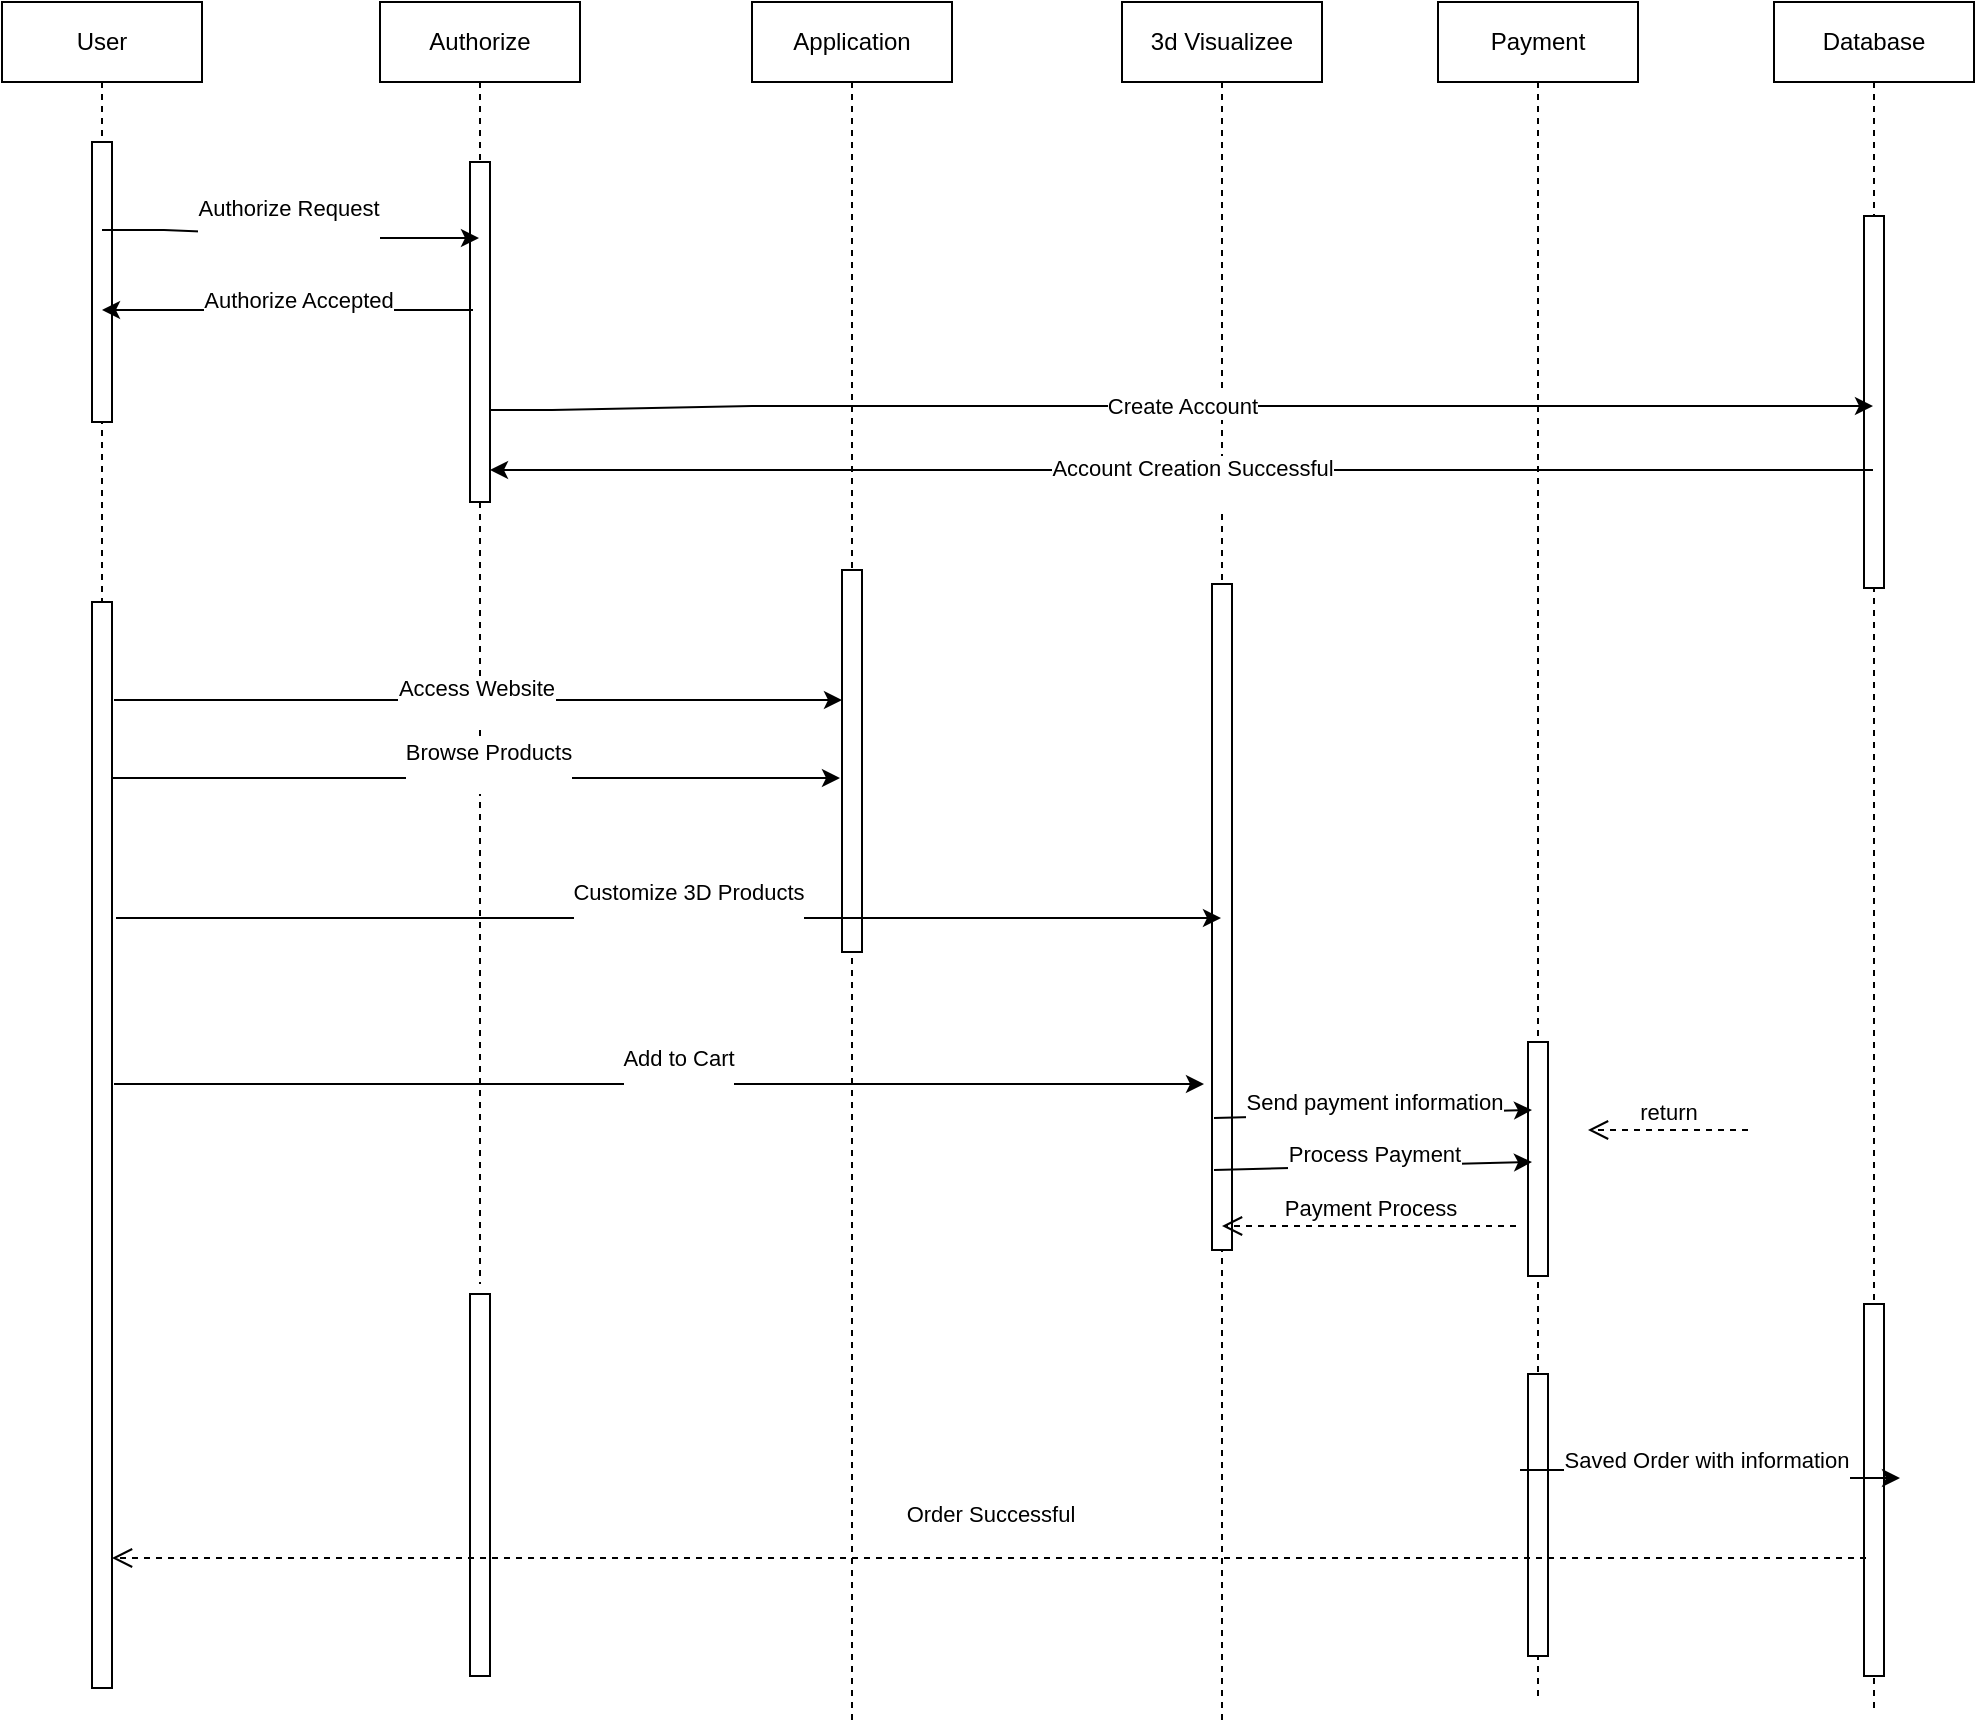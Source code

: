 <mxfile version="24.8.8">
  <diagram name="Page-1" id="2YBvvXClWsGukQMizWep">
    <mxGraphModel dx="2876" dy="1658" grid="0" gridSize="10" guides="1" tooltips="1" connect="1" arrows="1" fold="1" page="0" pageScale="1" pageWidth="850" pageHeight="1100" math="0" shadow="0">
      <root>
        <mxCell id="0" />
        <mxCell id="1" parent="0" />
        <mxCell id="KwT5RkakPbR6_VRtJiSc-1" value="User" style="shape=umlLifeline;perimeter=lifelinePerimeter;whiteSpace=wrap;html=1;container=0;dropTarget=0;collapsible=0;recursiveResize=0;outlineConnect=0;portConstraint=eastwest;newEdgeStyle={&quot;edgeStyle&quot;:&quot;elbowEdgeStyle&quot;,&quot;elbow&quot;:&quot;vertical&quot;,&quot;curved&quot;:0,&quot;rounded&quot;:0};" parent="1" vertex="1">
          <mxGeometry x="-391" y="-137" width="100" height="300" as="geometry" />
        </mxCell>
        <mxCell id="KwT5RkakPbR6_VRtJiSc-2" value="" style="html=1;points=[];perimeter=orthogonalPerimeter;outlineConnect=0;targetShapes=umlLifeline;portConstraint=eastwest;newEdgeStyle={&quot;edgeStyle&quot;:&quot;elbowEdgeStyle&quot;,&quot;elbow&quot;:&quot;vertical&quot;,&quot;curved&quot;:0,&quot;rounded&quot;:0};" parent="KwT5RkakPbR6_VRtJiSc-1" vertex="1">
          <mxGeometry x="45" y="70" width="10" height="140" as="geometry" />
        </mxCell>
        <mxCell id="KwT5RkakPbR6_VRtJiSc-5" value="Application" style="shape=umlLifeline;perimeter=lifelinePerimeter;whiteSpace=wrap;html=1;container=0;dropTarget=0;collapsible=0;recursiveResize=0;outlineConnect=0;portConstraint=eastwest;newEdgeStyle={&quot;edgeStyle&quot;:&quot;elbowEdgeStyle&quot;,&quot;elbow&quot;:&quot;vertical&quot;,&quot;curved&quot;:0,&quot;rounded&quot;:0};" parent="1" vertex="1">
          <mxGeometry x="-16" y="-137" width="100" height="859" as="geometry" />
        </mxCell>
        <mxCell id="KwT5RkakPbR6_VRtJiSc-6" value="" style="html=1;points=[];perimeter=orthogonalPerimeter;outlineConnect=0;targetShapes=umlLifeline;portConstraint=eastwest;newEdgeStyle={&quot;edgeStyle&quot;:&quot;elbowEdgeStyle&quot;,&quot;elbow&quot;:&quot;vertical&quot;,&quot;curved&quot;:0,&quot;rounded&quot;:0};" parent="KwT5RkakPbR6_VRtJiSc-5" vertex="1">
          <mxGeometry x="45" y="284" width="10" height="191" as="geometry" />
        </mxCell>
        <mxCell id="KwT5RkakPbR6_VRtJiSc-11" value="3d Visualizee" style="shape=umlLifeline;perimeter=lifelinePerimeter;whiteSpace=wrap;html=1;container=0;dropTarget=0;collapsible=0;recursiveResize=0;outlineConnect=0;portConstraint=eastwest;newEdgeStyle={&quot;edgeStyle&quot;:&quot;elbowEdgeStyle&quot;,&quot;elbow&quot;:&quot;vertical&quot;,&quot;curved&quot;:0,&quot;rounded&quot;:0};" parent="1" vertex="1">
          <mxGeometry x="169" y="-137" width="100" height="859" as="geometry" />
        </mxCell>
        <mxCell id="KwT5RkakPbR6_VRtJiSc-12" value="" style="html=1;points=[];perimeter=orthogonalPerimeter;outlineConnect=0;targetShapes=umlLifeline;portConstraint=eastwest;newEdgeStyle={&quot;edgeStyle&quot;:&quot;elbowEdgeStyle&quot;,&quot;elbow&quot;:&quot;vertical&quot;,&quot;curved&quot;:0,&quot;rounded&quot;:0};" parent="KwT5RkakPbR6_VRtJiSc-11" vertex="1">
          <mxGeometry x="45" y="291" width="10" height="333" as="geometry" />
        </mxCell>
        <mxCell id="KwT5RkakPbR6_VRtJiSc-14" value="Payment" style="shape=umlLifeline;perimeter=lifelinePerimeter;whiteSpace=wrap;html=1;container=0;dropTarget=0;collapsible=0;recursiveResize=0;outlineConnect=0;portConstraint=eastwest;newEdgeStyle={&quot;edgeStyle&quot;:&quot;elbowEdgeStyle&quot;,&quot;elbow&quot;:&quot;vertical&quot;,&quot;curved&quot;:0,&quot;rounded&quot;:0};" parent="1" vertex="1">
          <mxGeometry x="327" y="-137" width="100" height="849" as="geometry" />
        </mxCell>
        <mxCell id="KwT5RkakPbR6_VRtJiSc-15" value="&lt;span style=&quot;color: rgba(0, 0, 0, 0); font-family: monospace; font-size: 0px; text-align: start;&quot;&gt;%3CmxGraphModel%3E%3Croot%3E%3CmxCell%20id%3D%220%22%2F%3E%3CmxCell%20id%3D%221%22%20parent%3D%220%22%2F%3E%3CmxCell%20id%3D%222%22%20value%3D%22%22%20style%3D%22endArrow%3Dclassic%3Bhtml%3D1%3Brounded%3D0%3B%22%20edge%3D%221%22%20parent%3D%221%22%3E%3CmxGeometry%20relative%3D%221%22%20as%3D%22geometry%22%3E%3CmxPoint%20x%3D%22-147%22%20y%3D%2267%22%20as%3D%22sourcePoint%22%2F%3E%3CmxPoint%20x%3D%22545%22%20y%3D%2265%22%20as%3D%22targetPoint%22%2F%3E%3CArray%20as%3D%22points%22%3E%3CmxPoint%20x%3D%22-116%22%20y%3D%2267%22%2F%3E%3CmxPoint%20x%3D%22-16%22%20y%3D%2265%22%2F%3E%3C%2FArray%3E%3C%2FmxGeometry%3E%3C%2FmxCell%3E%3CmxCell%20id%3D%223%22%20value%3D%22Create%20Account%22%20style%3D%22edgeLabel%3Bresizable%3D0%3Bhtml%3D1%3B%3Balign%3Dcenter%3BverticalAlign%3Dmiddle%3B%22%20connectable%3D%220%22%20vertex%3D%221%22%20parent%3D%222%22%3E%3CmxGeometry%20relative%3D%221%22%20as%3D%22geometry%22%2F%3E%3C%2FmxCell%3E%3C%2Froot%3E%3C%2FmxGraphModel%3E&lt;/span&gt;&lt;span style=&quot;color: rgba(0, 0, 0, 0); font-family: monospace; font-size: 0px; text-align: start;&quot;&gt;%3CmxGraphModel%3E%3Croot%3E%3CmxCell%20id%3D%220%22%2F%3E%3CmxCell%20id%3D%221%22%20parent%3D%220%22%2F%3E%3CmxCell%20id%3D%222%22%20value%3D%22%22%20style%3D%22endArrow%3Dclassic%3Bhtml%3D1%3Brounded%3D0%3B%22%20edge%3D%221%22%20parent%3D%221%22%3E%3CmxGeometry%20relative%3D%221%22%20as%3D%22geometry%22%3E%3CmxPoint%20x%3D%22-147%22%20y%3D%2267%22%20as%3D%22sourcePoint%22%2F%3E%3CmxPoint%20x%3D%22545%22%20y%3D%2265%22%20as%3D%22targetPoint%22%2F%3E%3CArray%20as%3D%22points%22%3E%3CmxPoint%20x%3D%22-116%22%20y%3D%2267%22%2F%3E%3CmxPoint%20x%3D%22-16%22%20y%3D%2265%22%2F%3E%3C%2FArray%3E%3C%2FmxGeometry%3E%3C%2FmxCell%3E%3CmxCell%20id%3D%223%22%20value%3D%22Create%20Account%22%20style%3D%22edgeLabel%3Bresizable%3D0%3Bhtml%3D1%3B%3Balign%3Dcenter%3BverticalAlign%3Dmiddle%3B%22%20connectable%3D%220%22%20vertex%3D%221%22%20parent%3D%222%22%3E%3CmxGeometry%20relative%3D%221%22%20as%3D%22geometry%22%2F%3E%3C%2FmxCell%3E%3C%2Froot%3E%3C%2FmxGraphModel%3E&lt;/span&gt;" style="html=1;points=[];perimeter=orthogonalPerimeter;outlineConnect=0;targetShapes=umlLifeline;portConstraint=eastwest;newEdgeStyle={&quot;edgeStyle&quot;:&quot;elbowEdgeStyle&quot;,&quot;elbow&quot;:&quot;vertical&quot;,&quot;curved&quot;:0,&quot;rounded&quot;:0};" parent="KwT5RkakPbR6_VRtJiSc-14" vertex="1">
          <mxGeometry x="45" y="520" width="10" height="117" as="geometry" />
        </mxCell>
        <mxCell id="QZSU1CSu_nFQ4g8SWuqo-6" value="&lt;span style=&quot;color: rgba(0, 0, 0, 0); font-family: monospace; font-size: 0px; text-align: start;&quot;&gt;%3CmxGraphModel%3E%3Croot%3E%3CmxCell%20id%3D%220%22%2F%3E%3CmxCell%20id%3D%221%22%20parent%3D%220%22%2F%3E%3CmxCell%20id%3D%222%22%20value%3D%22%22%20style%3D%22endArrow%3Dclassic%3Bhtml%3D1%3Brounded%3D0%3B%22%20edge%3D%221%22%20parent%3D%221%22%3E%3CmxGeometry%20relative%3D%221%22%20as%3D%22geometry%22%3E%3CmxPoint%20x%3D%22-147%22%20y%3D%2267%22%20as%3D%22sourcePoint%22%2F%3E%3CmxPoint%20x%3D%22545%22%20y%3D%2265%22%20as%3D%22targetPoint%22%2F%3E%3CArray%20as%3D%22points%22%3E%3CmxPoint%20x%3D%22-116%22%20y%3D%2267%22%2F%3E%3CmxPoint%20x%3D%22-16%22%20y%3D%2265%22%2F%3E%3C%2FArray%3E%3C%2FmxGeometry%3E%3C%2FmxCell%3E%3CmxCell%20id%3D%223%22%20value%3D%22Create%20Account%22%20style%3D%22edgeLabel%3Bresizable%3D0%3Bhtml%3D1%3B%3Balign%3Dcenter%3BverticalAlign%3Dmiddle%3B%22%20connectable%3D%220%22%20vertex%3D%221%22%20parent%3D%222%22%3E%3CmxGeometry%20relative%3D%221%22%20as%3D%22geometry%22%2F%3E%3C%2FmxCell%3E%3C%2Froot%3E%3C%2FmxGraphModel%3E&lt;/span&gt;&lt;span style=&quot;color: rgba(0, 0, 0, 0); font-family: monospace; font-size: 0px; text-align: start;&quot;&gt;%3CmxGraphModel%3E%3Croot%3E%3CmxCell%20id%3D%220%22%2F%3E%3CmxCell%20id%3D%221%22%20parent%3D%220%22%2F%3E%3CmxCell%20id%3D%222%22%20value%3D%22%22%20style%3D%22endArrow%3Dclassic%3Bhtml%3D1%3Brounded%3D0%3B%22%20edge%3D%221%22%20parent%3D%221%22%3E%3CmxGeometry%20relative%3D%221%22%20as%3D%22geometry%22%3E%3CmxPoint%20x%3D%22-147%22%20y%3D%2267%22%20as%3D%22sourcePoint%22%2F%3E%3CmxPoint%20x%3D%22545%22%20y%3D%2265%22%20as%3D%22targetPoint%22%2F%3E%3CArray%20as%3D%22points%22%3E%3CmxPoint%20x%3D%22-116%22%20y%3D%2267%22%2F%3E%3CmxPoint%20x%3D%22-16%22%20y%3D%2265%22%2F%3E%3C%2FArray%3E%3C%2FmxGeometry%3E%3C%2FmxCell%3E%3CmxCell%20id%3D%223%22%20value%3D%22Create%20Account%22%20style%3D%22edgeLabel%3Bresizable%3D0%3Bhtml%3D1%3B%3Balign%3Dcenter%3BverticalAlign%3Dmiddle%3B%22%20connectable%3D%220%22%20vertex%3D%221%22%20parent%3D%222%22%3E%3CmxGeometry%20relative%3D%221%22%20as%3D%22geometry%22%2F%3E%3C%2FmxCell%3E%3C%2Froot%3E%3C%2FmxGraphModel%3E&lt;/span&gt;" style="html=1;points=[];perimeter=orthogonalPerimeter;outlineConnect=0;targetShapes=umlLifeline;portConstraint=eastwest;newEdgeStyle={&quot;edgeStyle&quot;:&quot;elbowEdgeStyle&quot;,&quot;elbow&quot;:&quot;vertical&quot;,&quot;curved&quot;:0,&quot;rounded&quot;:0};" vertex="1" parent="KwT5RkakPbR6_VRtJiSc-14">
          <mxGeometry x="45" y="686" width="10" height="141" as="geometry" />
        </mxCell>
        <mxCell id="KwT5RkakPbR6_VRtJiSc-16" value="Database" style="shape=umlLifeline;perimeter=lifelinePerimeter;whiteSpace=wrap;html=1;container=0;dropTarget=0;collapsible=0;recursiveResize=0;outlineConnect=0;portConstraint=eastwest;newEdgeStyle={&quot;edgeStyle&quot;:&quot;elbowEdgeStyle&quot;,&quot;elbow&quot;:&quot;vertical&quot;,&quot;curved&quot;:0,&quot;rounded&quot;:0};" parent="1" vertex="1">
          <mxGeometry x="495" y="-137" width="100" height="853" as="geometry" />
        </mxCell>
        <mxCell id="KwT5RkakPbR6_VRtJiSc-17" value="" style="html=1;points=[];perimeter=orthogonalPerimeter;outlineConnect=0;targetShapes=umlLifeline;portConstraint=eastwest;newEdgeStyle={&quot;edgeStyle&quot;:&quot;elbowEdgeStyle&quot;,&quot;elbow&quot;:&quot;vertical&quot;,&quot;curved&quot;:0,&quot;rounded&quot;:0};" parent="KwT5RkakPbR6_VRtJiSc-16" vertex="1">
          <mxGeometry x="45" y="107" width="10" height="186" as="geometry" />
        </mxCell>
        <mxCell id="QZSU1CSu_nFQ4g8SWuqo-7" value="" style="html=1;points=[];perimeter=orthogonalPerimeter;outlineConnect=0;targetShapes=umlLifeline;portConstraint=eastwest;newEdgeStyle={&quot;edgeStyle&quot;:&quot;elbowEdgeStyle&quot;,&quot;elbow&quot;:&quot;vertical&quot;,&quot;curved&quot;:0,&quot;rounded&quot;:0};" vertex="1" parent="KwT5RkakPbR6_VRtJiSc-16">
          <mxGeometry x="45" y="651" width="10" height="186" as="geometry" />
        </mxCell>
        <mxCell id="KwT5RkakPbR6_VRtJiSc-28" value="Authorize" style="shape=umlLifeline;perimeter=lifelinePerimeter;whiteSpace=wrap;html=1;container=0;dropTarget=0;collapsible=0;recursiveResize=0;outlineConnect=0;portConstraint=eastwest;newEdgeStyle={&quot;edgeStyle&quot;:&quot;elbowEdgeStyle&quot;,&quot;elbow&quot;:&quot;vertical&quot;,&quot;curved&quot;:0,&quot;rounded&quot;:0};" parent="1" vertex="1">
          <mxGeometry x="-202" y="-137" width="100" height="641" as="geometry" />
        </mxCell>
        <mxCell id="KwT5RkakPbR6_VRtJiSc-29" value="" style="html=1;points=[];perimeter=orthogonalPerimeter;outlineConnect=0;targetShapes=umlLifeline;portConstraint=eastwest;newEdgeStyle={&quot;edgeStyle&quot;:&quot;elbowEdgeStyle&quot;,&quot;elbow&quot;:&quot;vertical&quot;,&quot;curved&quot;:0,&quot;rounded&quot;:0};" parent="KwT5RkakPbR6_VRtJiSc-28" vertex="1">
          <mxGeometry x="45" y="80" width="10" height="170" as="geometry" />
        </mxCell>
        <mxCell id="KwT5RkakPbR6_VRtJiSc-30" value="" style="endArrow=classic;html=1;rounded=0;" parent="1" source="KwT5RkakPbR6_VRtJiSc-1" target="KwT5RkakPbR6_VRtJiSc-28" edge="1">
          <mxGeometry relative="1" as="geometry">
            <mxPoint x="41" y="53" as="sourcePoint" />
            <mxPoint x="-155" y="53" as="targetPoint" />
            <Array as="points">
              <mxPoint x="-310" y="-23" />
              <mxPoint x="-210" y="-19" />
            </Array>
          </mxGeometry>
        </mxCell>
        <mxCell id="KwT5RkakPbR6_VRtJiSc-31" value="Label" style="edgeLabel;resizable=0;html=1;;align=center;verticalAlign=middle;" parent="KwT5RkakPbR6_VRtJiSc-30" connectable="0" vertex="1">
          <mxGeometry relative="1" as="geometry" />
        </mxCell>
        <mxCell id="KwT5RkakPbR6_VRtJiSc-32" value="Authorize Request&lt;div&gt;&lt;br&gt;&lt;div&gt;&lt;br&gt;&lt;/div&gt;&lt;/div&gt;" style="edgeLabel;html=1;align=center;verticalAlign=middle;resizable=0;points=[];" parent="KwT5RkakPbR6_VRtJiSc-30" vertex="1" connectable="0">
          <mxGeometry x="-0.011" y="-1" relative="1" as="geometry">
            <mxPoint x="-1" y="-2" as="offset" />
          </mxGeometry>
        </mxCell>
        <mxCell id="KwT5RkakPbR6_VRtJiSc-36" value="" style="endArrow=classic;html=1;rounded=0;" parent="1" edge="1">
          <mxGeometry relative="1" as="geometry">
            <mxPoint x="-155.5" y="17" as="sourcePoint" />
            <mxPoint x="-341" y="17" as="targetPoint" />
          </mxGeometry>
        </mxCell>
        <mxCell id="KwT5RkakPbR6_VRtJiSc-37" value="Label" style="edgeLabel;resizable=0;html=1;;align=center;verticalAlign=middle;" parent="KwT5RkakPbR6_VRtJiSc-36" connectable="0" vertex="1">
          <mxGeometry relative="1" as="geometry" />
        </mxCell>
        <mxCell id="KwT5RkakPbR6_VRtJiSc-39" value="Authorize Accepted&lt;div&gt;&lt;br&gt;&lt;/div&gt;" style="edgeLabel;html=1;align=center;verticalAlign=middle;resizable=0;points=[];" parent="KwT5RkakPbR6_VRtJiSc-36" vertex="1" connectable="0">
          <mxGeometry x="-0.003" y="5" relative="1" as="geometry">
            <mxPoint x="5" y="-3" as="offset" />
          </mxGeometry>
        </mxCell>
        <mxCell id="KwT5RkakPbR6_VRtJiSc-40" value="" style="html=1;points=[];perimeter=orthogonalPerimeter;outlineConnect=0;targetShapes=umlLifeline;portConstraint=eastwest;newEdgeStyle={&quot;edgeStyle&quot;:&quot;elbowEdgeStyle&quot;,&quot;elbow&quot;:&quot;vertical&quot;,&quot;curved&quot;:0,&quot;rounded&quot;:0};" parent="1" vertex="1">
          <mxGeometry x="-346" y="163" width="10" height="543" as="geometry" />
        </mxCell>
        <mxCell id="KwT5RkakPbR6_VRtJiSc-46" value="" style="endArrow=classic;html=1;rounded=0;" parent="1" target="KwT5RkakPbR6_VRtJiSc-6" edge="1">
          <mxGeometry relative="1" as="geometry">
            <mxPoint x="-335" y="212" as="sourcePoint" />
            <mxPoint x="-146" y="212" as="targetPoint" />
            <Array as="points" />
          </mxGeometry>
        </mxCell>
        <mxCell id="KwT5RkakPbR6_VRtJiSc-47" value="Label" style="edgeLabel;resizable=0;html=1;;align=center;verticalAlign=middle;" parent="KwT5RkakPbR6_VRtJiSc-46" connectable="0" vertex="1">
          <mxGeometry relative="1" as="geometry" />
        </mxCell>
        <mxCell id="KwT5RkakPbR6_VRtJiSc-48" value="&lt;div&gt;Access Website&lt;br&gt;&lt;div&gt;&lt;br&gt;&lt;/div&gt;&lt;/div&gt;" style="edgeLabel;html=1;align=center;verticalAlign=middle;resizable=0;points=[];" parent="KwT5RkakPbR6_VRtJiSc-46" vertex="1" connectable="0">
          <mxGeometry x="-0.011" y="-1" relative="1" as="geometry">
            <mxPoint x="1" as="offset" />
          </mxGeometry>
        </mxCell>
        <mxCell id="KwT5RkakPbR6_VRtJiSc-49" value="" style="endArrow=classic;html=1;rounded=0;" parent="1" edge="1">
          <mxGeometry relative="1" as="geometry">
            <mxPoint x="-336" y="251" as="sourcePoint" />
            <mxPoint x="28" y="251" as="targetPoint" />
            <Array as="points" />
          </mxGeometry>
        </mxCell>
        <mxCell id="KwT5RkakPbR6_VRtJiSc-50" value="Label" style="edgeLabel;resizable=0;html=1;;align=center;verticalAlign=middle;" parent="KwT5RkakPbR6_VRtJiSc-49" connectable="0" vertex="1">
          <mxGeometry relative="1" as="geometry" />
        </mxCell>
        <mxCell id="KwT5RkakPbR6_VRtJiSc-51" value="&lt;div&gt;&lt;div&gt;&lt;br&gt;&lt;/div&gt;&lt;/div&gt;" style="edgeLabel;html=1;align=center;verticalAlign=middle;resizable=0;points=[];" parent="KwT5RkakPbR6_VRtJiSc-49" vertex="1" connectable="0">
          <mxGeometry x="-0.011" y="-1" relative="1" as="geometry">
            <mxPoint x="1" as="offset" />
          </mxGeometry>
        </mxCell>
        <mxCell id="KwT5RkakPbR6_VRtJiSc-52" value="Text" style="edgeLabel;html=1;align=center;verticalAlign=middle;resizable=0;points=[];" parent="KwT5RkakPbR6_VRtJiSc-49" vertex="1" connectable="0">
          <mxGeometry x="0.011" y="6" relative="1" as="geometry">
            <mxPoint as="offset" />
          </mxGeometry>
        </mxCell>
        <mxCell id="KwT5RkakPbR6_VRtJiSc-53" value="Browse Products&lt;div&gt;&lt;br&gt;&lt;/div&gt;" style="edgeLabel;html=1;align=center;verticalAlign=middle;resizable=0;points=[];" parent="KwT5RkakPbR6_VRtJiSc-49" vertex="1" connectable="0">
          <mxGeometry x="0.033" y="6" relative="1" as="geometry">
            <mxPoint as="offset" />
          </mxGeometry>
        </mxCell>
        <mxCell id="KwT5RkakPbR6_VRtJiSc-59" value="" style="endArrow=classic;html=1;rounded=0;" parent="1" target="KwT5RkakPbR6_VRtJiSc-11" edge="1">
          <mxGeometry relative="1" as="geometry">
            <mxPoint x="-334" y="321" as="sourcePoint" />
            <mxPoint x="30" y="321" as="targetPoint" />
            <Array as="points" />
          </mxGeometry>
        </mxCell>
        <mxCell id="KwT5RkakPbR6_VRtJiSc-60" value="Label" style="edgeLabel;resizable=0;html=1;;align=center;verticalAlign=middle;" parent="KwT5RkakPbR6_VRtJiSc-59" connectable="0" vertex="1">
          <mxGeometry relative="1" as="geometry" />
        </mxCell>
        <mxCell id="KwT5RkakPbR6_VRtJiSc-61" value="&lt;div&gt;&lt;div&gt;&lt;br&gt;&lt;/div&gt;&lt;/div&gt;" style="edgeLabel;html=1;align=center;verticalAlign=middle;resizable=0;points=[];" parent="KwT5RkakPbR6_VRtJiSc-59" vertex="1" connectable="0">
          <mxGeometry x="-0.011" y="-1" relative="1" as="geometry">
            <mxPoint x="1" as="offset" />
          </mxGeometry>
        </mxCell>
        <mxCell id="KwT5RkakPbR6_VRtJiSc-62" value="Text" style="edgeLabel;html=1;align=center;verticalAlign=middle;resizable=0;points=[];" parent="KwT5RkakPbR6_VRtJiSc-59" vertex="1" connectable="0">
          <mxGeometry x="0.011" y="6" relative="1" as="geometry">
            <mxPoint as="offset" />
          </mxGeometry>
        </mxCell>
        <mxCell id="KwT5RkakPbR6_VRtJiSc-63" value="&lt;div&gt;Customize 3D Products&lt;/div&gt;&lt;div&gt;&lt;br&gt;&lt;/div&gt;" style="edgeLabel;html=1;align=center;verticalAlign=middle;resizable=0;points=[];" parent="KwT5RkakPbR6_VRtJiSc-59" vertex="1" connectable="0">
          <mxGeometry x="0.033" y="6" relative="1" as="geometry">
            <mxPoint as="offset" />
          </mxGeometry>
        </mxCell>
        <mxCell id="KwT5RkakPbR6_VRtJiSc-64" value="" style="endArrow=classic;html=1;rounded=0;" parent="1" edge="1">
          <mxGeometry relative="1" as="geometry">
            <mxPoint x="-335" y="404" as="sourcePoint" />
            <mxPoint x="210" y="404" as="targetPoint" />
            <Array as="points" />
          </mxGeometry>
        </mxCell>
        <mxCell id="KwT5RkakPbR6_VRtJiSc-65" value="Label" style="edgeLabel;resizable=0;html=1;;align=center;verticalAlign=middle;" parent="KwT5RkakPbR6_VRtJiSc-64" connectable="0" vertex="1">
          <mxGeometry relative="1" as="geometry" />
        </mxCell>
        <mxCell id="KwT5RkakPbR6_VRtJiSc-66" value="&lt;div&gt;&lt;div&gt;&lt;br&gt;&lt;/div&gt;&lt;/div&gt;" style="edgeLabel;html=1;align=center;verticalAlign=middle;resizable=0;points=[];" parent="KwT5RkakPbR6_VRtJiSc-64" vertex="1" connectable="0">
          <mxGeometry x="-0.011" y="-1" relative="1" as="geometry">
            <mxPoint x="1" as="offset" />
          </mxGeometry>
        </mxCell>
        <mxCell id="KwT5RkakPbR6_VRtJiSc-67" value="Text" style="edgeLabel;html=1;align=center;verticalAlign=middle;resizable=0;points=[];" parent="KwT5RkakPbR6_VRtJiSc-64" vertex="1" connectable="0">
          <mxGeometry x="0.011" y="6" relative="1" as="geometry">
            <mxPoint as="offset" />
          </mxGeometry>
        </mxCell>
        <mxCell id="KwT5RkakPbR6_VRtJiSc-68" value="&lt;div&gt;Add to Cart&lt;/div&gt;&lt;div&gt;&lt;br&gt;&lt;/div&gt;" style="edgeLabel;html=1;align=center;verticalAlign=middle;resizable=0;points=[];" parent="KwT5RkakPbR6_VRtJiSc-64" vertex="1" connectable="0">
          <mxGeometry x="0.033" y="6" relative="1" as="geometry">
            <mxPoint as="offset" />
          </mxGeometry>
        </mxCell>
        <mxCell id="KwT5RkakPbR6_VRtJiSc-74" value="" style="endArrow=classic;html=1;rounded=0;" parent="1" edge="1">
          <mxGeometry relative="1" as="geometry">
            <mxPoint x="215" y="421" as="sourcePoint" />
            <mxPoint x="374" y="417" as="targetPoint" />
            <Array as="points" />
          </mxGeometry>
        </mxCell>
        <mxCell id="KwT5RkakPbR6_VRtJiSc-75" value="Label" style="edgeLabel;resizable=0;html=1;;align=center;verticalAlign=middle;" parent="KwT5RkakPbR6_VRtJiSc-74" connectable="0" vertex="1">
          <mxGeometry relative="1" as="geometry" />
        </mxCell>
        <mxCell id="KwT5RkakPbR6_VRtJiSc-76" value="&lt;div&gt;&lt;div&gt;Send payment information&lt;/div&gt;&lt;/div&gt;&lt;div&gt;&lt;br&gt;&lt;/div&gt;" style="edgeLabel;html=1;align=center;verticalAlign=middle;resizable=0;points=[];" parent="KwT5RkakPbR6_VRtJiSc-74" vertex="1" connectable="0">
          <mxGeometry x="-0.011" y="-1" relative="1" as="geometry">
            <mxPoint x="1" as="offset" />
          </mxGeometry>
        </mxCell>
        <mxCell id="KwT5RkakPbR6_VRtJiSc-87" value="Payment Process" style="html=1;verticalAlign=bottom;endArrow=open;dashed=1;endSize=8;curved=0;rounded=0;" parent="1" target="KwT5RkakPbR6_VRtJiSc-11" edge="1">
          <mxGeometry relative="1" as="geometry">
            <mxPoint x="366" y="475" as="sourcePoint" />
            <mxPoint x="286" y="475" as="targetPoint" />
          </mxGeometry>
        </mxCell>
        <mxCell id="KwT5RkakPbR6_VRtJiSc-88" value="" style="endArrow=classic;html=1;rounded=0;" parent="1" edge="1">
          <mxGeometry relative="1" as="geometry">
            <mxPoint x="215" y="447" as="sourcePoint" />
            <mxPoint x="374" y="443" as="targetPoint" />
            <Array as="points" />
          </mxGeometry>
        </mxCell>
        <mxCell id="KwT5RkakPbR6_VRtJiSc-89" value="Label" style="edgeLabel;resizable=0;html=1;;align=center;verticalAlign=middle;" parent="KwT5RkakPbR6_VRtJiSc-88" connectable="0" vertex="1">
          <mxGeometry relative="1" as="geometry" />
        </mxCell>
        <mxCell id="KwT5RkakPbR6_VRtJiSc-90" value="&lt;div&gt;&lt;div&gt;Process Payment&lt;/div&gt;&lt;/div&gt;&lt;div&gt;&lt;br&gt;&lt;/div&gt;" style="edgeLabel;html=1;align=center;verticalAlign=middle;resizable=0;points=[];" parent="KwT5RkakPbR6_VRtJiSc-88" connectable="0" vertex="1">
          <mxGeometry x="-0.011" y="-1" relative="1" as="geometry">
            <mxPoint x="1" as="offset" />
          </mxGeometry>
        </mxCell>
        <mxCell id="KwT5RkakPbR6_VRtJiSc-91" value="" style="html=1;points=[];perimeter=orthogonalPerimeter;outlineConnect=0;targetShapes=umlLifeline;portConstraint=eastwest;newEdgeStyle={&quot;edgeStyle&quot;:&quot;elbowEdgeStyle&quot;,&quot;elbow&quot;:&quot;vertical&quot;,&quot;curved&quot;:0,&quot;rounded&quot;:0};" parent="1" vertex="1">
          <mxGeometry x="-157" y="509" width="10" height="191" as="geometry" />
        </mxCell>
        <mxCell id="QZSU1CSu_nFQ4g8SWuqo-1" value="" style="endArrow=classic;html=1;rounded=0;" edge="1" parent="1" source="KwT5RkakPbR6_VRtJiSc-29" target="KwT5RkakPbR6_VRtJiSc-16">
          <mxGeometry relative="1" as="geometry">
            <mxPoint x="-147" y="61" as="sourcePoint" />
            <mxPoint x="42" y="65" as="targetPoint" />
            <Array as="points">
              <mxPoint x="-116" y="67" />
              <mxPoint x="-16" y="65" />
            </Array>
          </mxGeometry>
        </mxCell>
        <mxCell id="QZSU1CSu_nFQ4g8SWuqo-2" value="Create Account" style="edgeLabel;resizable=0;html=1;;align=center;verticalAlign=middle;" connectable="0" vertex="1" parent="QZSU1CSu_nFQ4g8SWuqo-1">
          <mxGeometry relative="1" as="geometry" />
        </mxCell>
        <mxCell id="QZSU1CSu_nFQ4g8SWuqo-4" value="" style="endArrow=classic;html=1;rounded=0;" edge="1" parent="1" source="KwT5RkakPbR6_VRtJiSc-16" target="KwT5RkakPbR6_VRtJiSc-29">
          <mxGeometry relative="1" as="geometry">
            <mxPoint x="-143" y="99" as="sourcePoint" />
            <mxPoint x="549" y="97" as="targetPoint" />
            <Array as="points">
              <mxPoint x="-12" y="97" />
              <mxPoint x="-34" y="97" />
            </Array>
          </mxGeometry>
        </mxCell>
        <mxCell id="QZSU1CSu_nFQ4g8SWuqo-5" value="Account Creation Successful&lt;div&gt;&lt;br&gt;&lt;/div&gt;" style="edgeLabel;resizable=0;html=1;;align=center;verticalAlign=middle;" connectable="0" vertex="1" parent="QZSU1CSu_nFQ4g8SWuqo-4">
          <mxGeometry relative="1" as="geometry">
            <mxPoint x="5" y="6" as="offset" />
          </mxGeometry>
        </mxCell>
        <mxCell id="QZSU1CSu_nFQ4g8SWuqo-14" value="" style="endArrow=classic;html=1;rounded=0;" edge="1" parent="1">
          <mxGeometry relative="1" as="geometry">
            <mxPoint x="368" y="597" as="sourcePoint" />
            <mxPoint x="558" y="601" as="targetPoint" />
            <Array as="points">
              <mxPoint x="400" y="597" />
              <mxPoint x="500" y="601" />
            </Array>
          </mxGeometry>
        </mxCell>
        <mxCell id="QZSU1CSu_nFQ4g8SWuqo-15" value="Label" style="edgeLabel;resizable=0;html=1;;align=center;verticalAlign=middle;" connectable="0" vertex="1" parent="QZSU1CSu_nFQ4g8SWuqo-14">
          <mxGeometry relative="1" as="geometry" />
        </mxCell>
        <mxCell id="QZSU1CSu_nFQ4g8SWuqo-16" value="&lt;div&gt;&lt;div&gt;Saved Order with information&lt;/div&gt;&lt;/div&gt;&lt;div&gt;&lt;br&gt;&lt;/div&gt;" style="edgeLabel;html=1;align=center;verticalAlign=middle;resizable=0;points=[];" vertex="1" connectable="0" parent="QZSU1CSu_nFQ4g8SWuqo-14">
          <mxGeometry x="-0.011" y="-1" relative="1" as="geometry">
            <mxPoint x="-1" y="-2" as="offset" />
          </mxGeometry>
        </mxCell>
        <mxCell id="QZSU1CSu_nFQ4g8SWuqo-20" value="return" style="html=1;verticalAlign=bottom;endArrow=open;dashed=1;endSize=8;curved=0;rounded=0;" edge="1" parent="1">
          <mxGeometry relative="1" as="geometry">
            <mxPoint x="482" y="427" as="sourcePoint" />
            <mxPoint x="402" y="427" as="targetPoint" />
          </mxGeometry>
        </mxCell>
        <mxCell id="QZSU1CSu_nFQ4g8SWuqo-21" value="Order Successful&lt;div&gt;&lt;br&gt;&lt;/div&gt;" style="html=1;verticalAlign=bottom;endArrow=open;dashed=1;endSize=8;curved=0;rounded=0;" edge="1" parent="1" target="KwT5RkakPbR6_VRtJiSc-40">
          <mxGeometry relative="1" as="geometry">
            <mxPoint x="541" y="641" as="sourcePoint" />
            <mxPoint x="461" y="641" as="targetPoint" />
          </mxGeometry>
        </mxCell>
      </root>
    </mxGraphModel>
  </diagram>
</mxfile>
